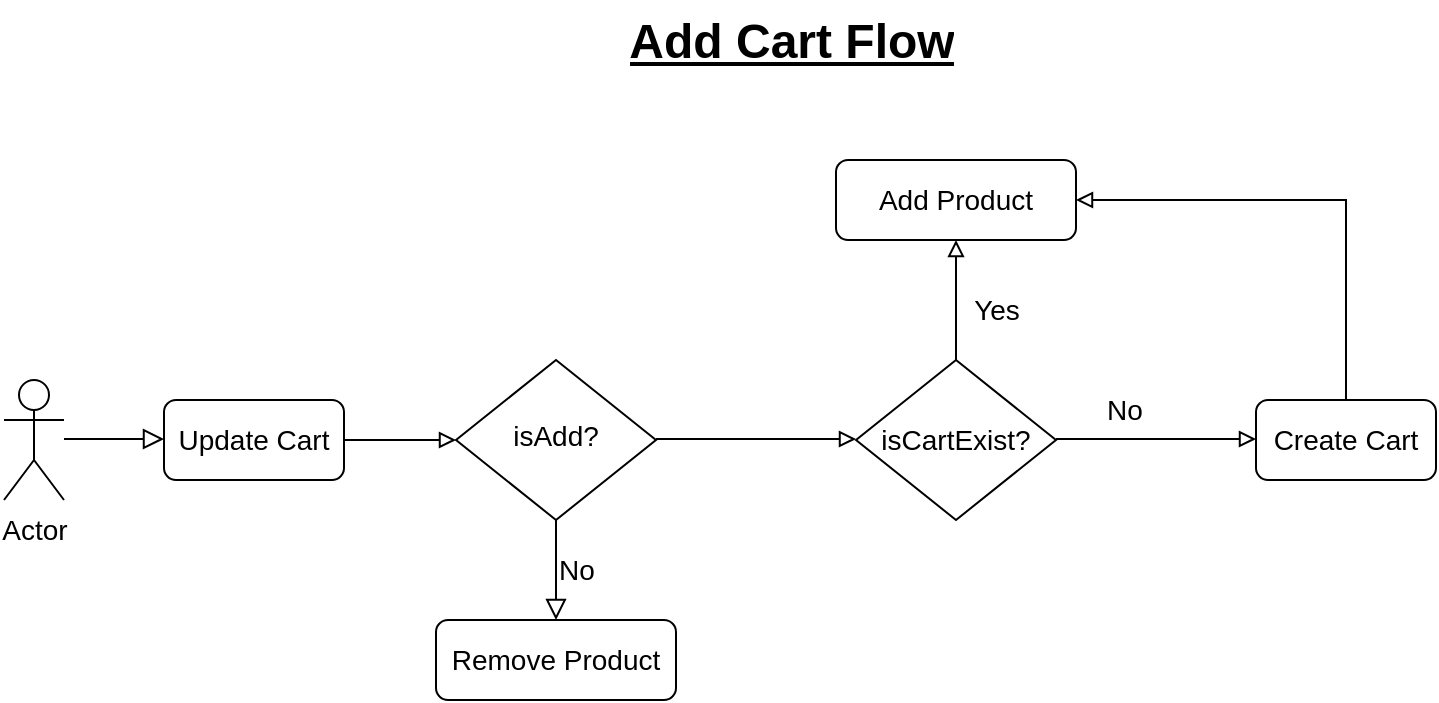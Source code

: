 <mxfile version="24.1.0" type="device">
  <diagram id="C5RBs43oDa-KdzZeNtuy" name="Page-1">
    <mxGraphModel dx="880" dy="532" grid="1" gridSize="10" guides="1" tooltips="1" connect="1" arrows="1" fold="1" page="1" pageScale="1" pageWidth="827" pageHeight="1169" math="0" shadow="0">
      <root>
        <mxCell id="WIyWlLk6GJQsqaUBKTNV-0" />
        <mxCell id="WIyWlLk6GJQsqaUBKTNV-1" parent="WIyWlLk6GJQsqaUBKTNV-0" />
        <mxCell id="WIyWlLk6GJQsqaUBKTNV-3" value="Add Product" style="rounded=1;whiteSpace=wrap;html=1;fontSize=14;glass=0;strokeWidth=1;shadow=0;" parent="WIyWlLk6GJQsqaUBKTNV-1" vertex="1">
          <mxGeometry x="436" y="130" width="120" height="40" as="geometry" />
        </mxCell>
        <mxCell id="WIyWlLk6GJQsqaUBKTNV-5" value="No" style="edgeStyle=orthogonalEdgeStyle;rounded=0;html=1;jettySize=auto;orthogonalLoop=1;fontSize=14;endArrow=block;endFill=0;endSize=8;strokeWidth=1;shadow=0;labelBackgroundColor=none;" parent="WIyWlLk6GJQsqaUBKTNV-1" source="WIyWlLk6GJQsqaUBKTNV-6" target="WIyWlLk6GJQsqaUBKTNV-7" edge="1">
          <mxGeometry y="10" relative="1" as="geometry">
            <mxPoint as="offset" />
          </mxGeometry>
        </mxCell>
        <mxCell id="WIyWlLk6GJQsqaUBKTNV-6" value="&lt;font style=&quot;font-size: 14px;&quot;&gt;isAdd?&lt;/font&gt;" style="rhombus;whiteSpace=wrap;html=1;shadow=0;fontFamily=Helvetica;fontSize=14;align=center;strokeWidth=1;spacing=6;spacingTop=-4;" parent="WIyWlLk6GJQsqaUBKTNV-1" vertex="1">
          <mxGeometry x="246" y="230" width="100" height="80" as="geometry" />
        </mxCell>
        <mxCell id="WIyWlLk6GJQsqaUBKTNV-7" value="Remove Product" style="rounded=1;whiteSpace=wrap;html=1;fontSize=14;glass=0;strokeWidth=1;shadow=0;" parent="WIyWlLk6GJQsqaUBKTNV-1" vertex="1">
          <mxGeometry x="236" y="360" width="120" height="40" as="geometry" />
        </mxCell>
        <mxCell id="-VZRn91M1R9XK2Izou53-0" value="Actor" style="shape=umlActor;verticalLabelPosition=bottom;verticalAlign=top;html=1;outlineConnect=0;fontSize=14;" parent="WIyWlLk6GJQsqaUBKTNV-1" vertex="1">
          <mxGeometry x="20" y="240" width="30" height="60" as="geometry" />
        </mxCell>
        <mxCell id="-VZRn91M1R9XK2Izou53-2" value="" style="edgeStyle=orthogonalEdgeStyle;rounded=0;html=1;jettySize=auto;orthogonalLoop=1;fontSize=14;endArrow=block;endFill=0;endSize=8;strokeWidth=1;shadow=0;labelBackgroundColor=none;" parent="WIyWlLk6GJQsqaUBKTNV-1" edge="1">
          <mxGeometry y="10" relative="1" as="geometry">
            <mxPoint as="offset" />
            <mxPoint x="50" y="269.5" as="sourcePoint" />
            <mxPoint x="100" y="269.5" as="targetPoint" />
          </mxGeometry>
        </mxCell>
        <mxCell id="-VZRn91M1R9XK2Izou53-6" value="Yes" style="text;html=1;align=center;verticalAlign=middle;resizable=0;points=[];autosize=1;strokeColor=none;fillColor=none;fontSize=14;" parent="WIyWlLk6GJQsqaUBKTNV-1" vertex="1">
          <mxGeometry x="491" y="190" width="50" height="30" as="geometry" />
        </mxCell>
        <mxCell id="-VZRn91M1R9XK2Izou53-9" value="isCartExist?" style="rhombus;whiteSpace=wrap;html=1;fontSize=14;" parent="WIyWlLk6GJQsqaUBKTNV-1" vertex="1">
          <mxGeometry x="446" y="230" width="100" height="80" as="geometry" />
        </mxCell>
        <mxCell id="-VZRn91M1R9XK2Izou53-10" value="" style="edgeStyle=none;orthogonalLoop=1;jettySize=auto;html=1;rounded=0;endArrow=block;endFill=0;fontSize=14;" parent="WIyWlLk6GJQsqaUBKTNV-1" edge="1">
          <mxGeometry width="100" relative="1" as="geometry">
            <mxPoint x="346" y="269.5" as="sourcePoint" />
            <mxPoint x="446" y="269.5" as="targetPoint" />
            <Array as="points" />
          </mxGeometry>
        </mxCell>
        <mxCell id="-VZRn91M1R9XK2Izou53-11" value="" style="edgeStyle=none;orthogonalLoop=1;jettySize=auto;html=1;rounded=0;entryX=0.5;entryY=1;entryDx=0;entryDy=0;exitX=0.5;exitY=0;exitDx=0;exitDy=0;endArrow=block;endFill=0;fontSize=14;" parent="WIyWlLk6GJQsqaUBKTNV-1" source="-VZRn91M1R9XK2Izou53-9" target="WIyWlLk6GJQsqaUBKTNV-3" edge="1">
          <mxGeometry width="100" relative="1" as="geometry">
            <mxPoint x="446" y="210" as="sourcePoint" />
            <mxPoint x="546" y="210" as="targetPoint" />
            <Array as="points" />
          </mxGeometry>
        </mxCell>
        <mxCell id="-VZRn91M1R9XK2Izou53-12" value="No" style="text;html=1;align=center;verticalAlign=middle;resizable=0;points=[];autosize=1;strokeColor=none;fillColor=none;fontSize=14;" parent="WIyWlLk6GJQsqaUBKTNV-1" vertex="1">
          <mxGeometry x="560" y="240" width="40" height="30" as="geometry" />
        </mxCell>
        <mxCell id="-VZRn91M1R9XK2Izou53-14" value="" style="edgeStyle=none;orthogonalLoop=1;jettySize=auto;html=1;rounded=0;endArrow=block;endFill=0;fontSize=14;" parent="WIyWlLk6GJQsqaUBKTNV-1" edge="1">
          <mxGeometry width="100" relative="1" as="geometry">
            <mxPoint x="546" y="269.5" as="sourcePoint" />
            <mxPoint x="646" y="269.5" as="targetPoint" />
            <Array as="points" />
          </mxGeometry>
        </mxCell>
        <mxCell id="-VZRn91M1R9XK2Izou53-15" value="Create Cart" style="rounded=1;whiteSpace=wrap;html=1;fontSize=14;" parent="WIyWlLk6GJQsqaUBKTNV-1" vertex="1">
          <mxGeometry x="646" y="250" width="90" height="40" as="geometry" />
        </mxCell>
        <mxCell id="-VZRn91M1R9XK2Izou53-16" value="" style="edgeStyle=none;orthogonalLoop=1;jettySize=auto;html=1;rounded=0;exitX=0.5;exitY=0;exitDx=0;exitDy=0;entryX=1;entryY=0.5;entryDx=0;entryDy=0;endArrow=block;endFill=0;fontSize=14;" parent="WIyWlLk6GJQsqaUBKTNV-1" source="-VZRn91M1R9XK2Izou53-15" target="WIyWlLk6GJQsqaUBKTNV-3" edge="1">
          <mxGeometry width="100" relative="1" as="geometry">
            <mxPoint x="641" y="190" as="sourcePoint" />
            <mxPoint x="741" y="190" as="targetPoint" />
            <Array as="points">
              <mxPoint x="691" y="150" />
            </Array>
          </mxGeometry>
        </mxCell>
        <mxCell id="AqT2Xw-3EsSnojN7-yob-0" value="Update Cart" style="rounded=1;whiteSpace=wrap;html=1;fontSize=14;" parent="WIyWlLk6GJQsqaUBKTNV-1" vertex="1">
          <mxGeometry x="100" y="250" width="90" height="40" as="geometry" />
        </mxCell>
        <mxCell id="AqT2Xw-3EsSnojN7-yob-1" value="" style="edgeStyle=none;orthogonalLoop=1;jettySize=auto;html=1;rounded=0;entryX=0;entryY=0.5;entryDx=0;entryDy=0;endArrow=block;endFill=0;fontSize=14;" parent="WIyWlLk6GJQsqaUBKTNV-1" target="WIyWlLk6GJQsqaUBKTNV-6" edge="1">
          <mxGeometry width="100" relative="1" as="geometry">
            <mxPoint x="190" y="270" as="sourcePoint" />
            <mxPoint x="240" y="270" as="targetPoint" />
            <Array as="points" />
          </mxGeometry>
        </mxCell>
        <mxCell id="KSsr1HssXPCGR2e1ehO--0" value="&lt;h1 style=&quot;margin-top: 0px;&quot;&gt;Add Cart Flow&lt;/h1&gt;" style="text;html=1;whiteSpace=wrap;overflow=hidden;rounded=0;align=center;fontStyle=4" vertex="1" parent="WIyWlLk6GJQsqaUBKTNV-1">
          <mxGeometry x="324" y="50" width="180" height="40" as="geometry" />
        </mxCell>
      </root>
    </mxGraphModel>
  </diagram>
</mxfile>
